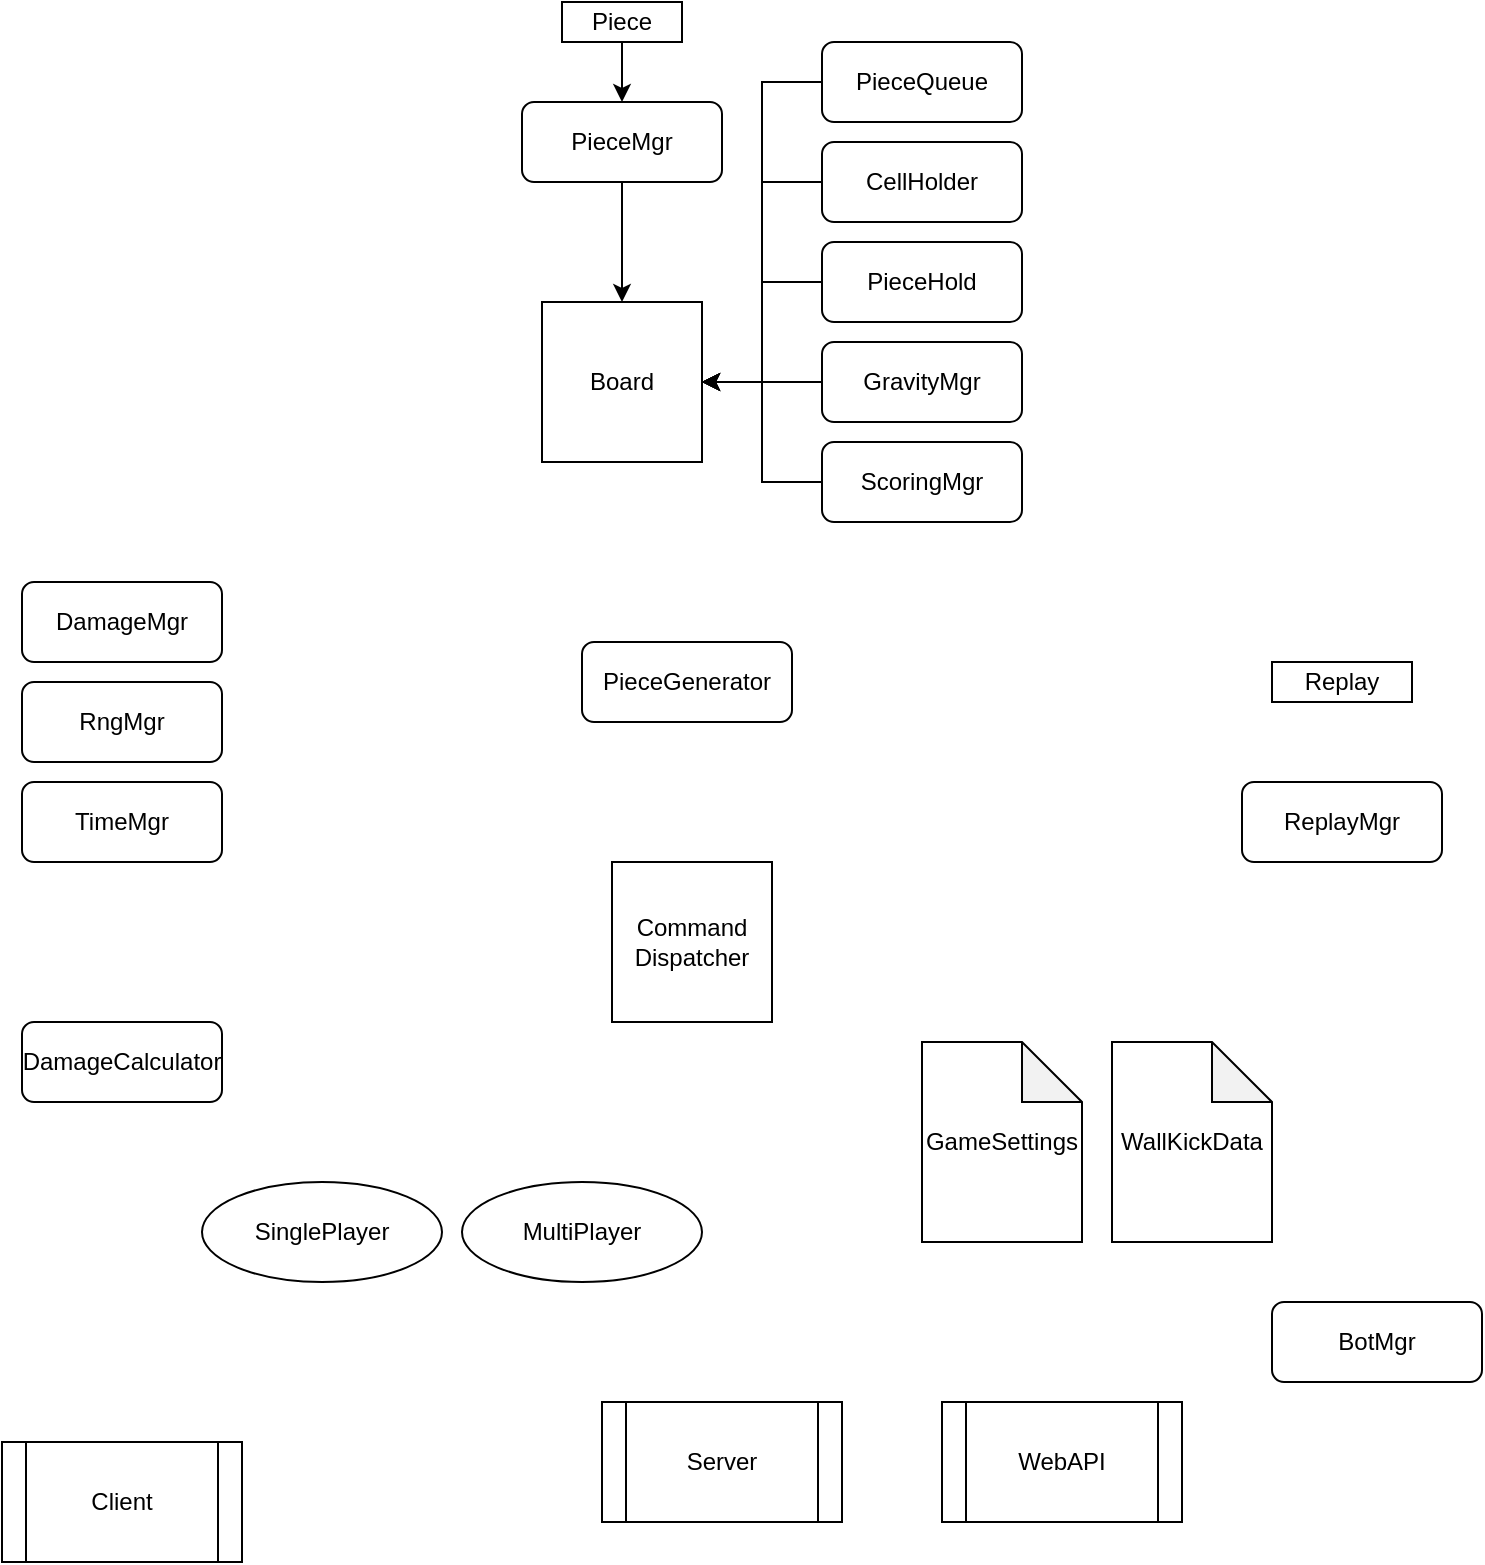 <mxfile version="22.1.5" type="github">
  <diagram name="Page-1" id="iUBQSQaToKHmCnrlWwti">
    <mxGraphModel dx="1218" dy="792" grid="1" gridSize="10" guides="1" tooltips="1" connect="1" arrows="1" fold="1" page="1" pageScale="1" pageWidth="850" pageHeight="1100" math="0" shadow="0">
      <root>
        <mxCell id="0" />
        <mxCell id="1" parent="0" />
        <mxCell id="gRkhLe_t51xYTLJYoDIM-1" value="&lt;div&gt;Board&lt;/div&gt;" style="whiteSpace=wrap;html=1;aspect=fixed;" parent="1" vertex="1">
          <mxGeometry x="310" y="430" width="80" height="80" as="geometry" />
        </mxCell>
        <mxCell id="M21ZovJgzNLoLPmh3TGy-5" style="edgeStyle=orthogonalEdgeStyle;rounded=0;orthogonalLoop=1;jettySize=auto;html=1;entryX=0.5;entryY=0;entryDx=0;entryDy=0;" edge="1" parent="1" source="M21ZovJgzNLoLPmh3TGy-3" target="M21ZovJgzNLoLPmh3TGy-4">
          <mxGeometry relative="1" as="geometry" />
        </mxCell>
        <mxCell id="M21ZovJgzNLoLPmh3TGy-3" value="&lt;div&gt;Piece&lt;/div&gt;" style="rounded=0;whiteSpace=wrap;html=1;" vertex="1" parent="1">
          <mxGeometry x="320" y="280" width="60" height="20" as="geometry" />
        </mxCell>
        <mxCell id="M21ZovJgzNLoLPmh3TGy-6" style="edgeStyle=orthogonalEdgeStyle;rounded=0;orthogonalLoop=1;jettySize=auto;html=1;exitX=0.5;exitY=1;exitDx=0;exitDy=0;entryX=0.5;entryY=0;entryDx=0;entryDy=0;" edge="1" parent="1" source="M21ZovJgzNLoLPmh3TGy-4" target="gRkhLe_t51xYTLJYoDIM-1">
          <mxGeometry relative="1" as="geometry" />
        </mxCell>
        <mxCell id="M21ZovJgzNLoLPmh3TGy-4" value="&lt;div&gt;PieceMgr&lt;/div&gt;" style="rounded=1;whiteSpace=wrap;html=1;" vertex="1" parent="1">
          <mxGeometry x="300" y="330" width="100" height="40" as="geometry" />
        </mxCell>
        <mxCell id="M21ZovJgzNLoLPmh3TGy-8" style="edgeStyle=orthogonalEdgeStyle;rounded=0;orthogonalLoop=1;jettySize=auto;html=1;entryX=1;entryY=0.5;entryDx=0;entryDy=0;" edge="1" parent="1" source="M21ZovJgzNLoLPmh3TGy-7" target="gRkhLe_t51xYTLJYoDIM-1">
          <mxGeometry relative="1" as="geometry" />
        </mxCell>
        <mxCell id="M21ZovJgzNLoLPmh3TGy-7" value="PieceQueue" style="rounded=1;whiteSpace=wrap;html=1;" vertex="1" parent="1">
          <mxGeometry x="450" y="300" width="100" height="40" as="geometry" />
        </mxCell>
        <mxCell id="M21ZovJgzNLoLPmh3TGy-9" value="&lt;div&gt;PieceGenerator&lt;/div&gt;" style="rounded=1;whiteSpace=wrap;html=1;" vertex="1" parent="1">
          <mxGeometry x="330" y="600" width="105" height="40" as="geometry" />
        </mxCell>
        <mxCell id="M21ZovJgzNLoLPmh3TGy-32" style="edgeStyle=orthogonalEdgeStyle;rounded=0;orthogonalLoop=1;jettySize=auto;html=1;" edge="1" parent="1" source="M21ZovJgzNLoLPmh3TGy-10" target="gRkhLe_t51xYTLJYoDIM-1">
          <mxGeometry relative="1" as="geometry" />
        </mxCell>
        <mxCell id="M21ZovJgzNLoLPmh3TGy-10" value="&lt;div&gt;PieceHold&lt;/div&gt;" style="rounded=1;whiteSpace=wrap;html=1;" vertex="1" parent="1">
          <mxGeometry x="450" y="400" width="100" height="40" as="geometry" />
        </mxCell>
        <mxCell id="M21ZovJgzNLoLPmh3TGy-11" value="&lt;div&gt;DamageCalculator&lt;/div&gt;" style="rounded=1;whiteSpace=wrap;html=1;" vertex="1" parent="1">
          <mxGeometry x="50" y="790" width="100" height="40" as="geometry" />
        </mxCell>
        <mxCell id="M21ZovJgzNLoLPmh3TGy-33" style="edgeStyle=orthogonalEdgeStyle;rounded=0;orthogonalLoop=1;jettySize=auto;html=1;entryX=1;entryY=0.5;entryDx=0;entryDy=0;" edge="1" parent="1" source="M21ZovJgzNLoLPmh3TGy-13" target="gRkhLe_t51xYTLJYoDIM-1">
          <mxGeometry relative="1" as="geometry" />
        </mxCell>
        <mxCell id="M21ZovJgzNLoLPmh3TGy-13" value="&lt;div&gt;GravityMgr&lt;/div&gt;" style="rounded=1;whiteSpace=wrap;html=1;" vertex="1" parent="1">
          <mxGeometry x="450" y="450" width="100" height="40" as="geometry" />
        </mxCell>
        <mxCell id="M21ZovJgzNLoLPmh3TGy-14" value="&lt;div&gt;GameSettings&lt;/div&gt;" style="shape=note;whiteSpace=wrap;html=1;backgroundOutline=1;darkOpacity=0.05;" vertex="1" parent="1">
          <mxGeometry x="500" y="800" width="80" height="100" as="geometry" />
        </mxCell>
        <mxCell id="M21ZovJgzNLoLPmh3TGy-34" style="edgeStyle=orthogonalEdgeStyle;rounded=0;orthogonalLoop=1;jettySize=auto;html=1;entryX=1;entryY=0.5;entryDx=0;entryDy=0;" edge="1" parent="1" source="M21ZovJgzNLoLPmh3TGy-15" target="gRkhLe_t51xYTLJYoDIM-1">
          <mxGeometry relative="1" as="geometry" />
        </mxCell>
        <mxCell id="M21ZovJgzNLoLPmh3TGy-15" value="&lt;div&gt;ScoringMgr&lt;/div&gt;" style="rounded=1;whiteSpace=wrap;html=1;" vertex="1" parent="1">
          <mxGeometry x="450" y="500" width="100" height="40" as="geometry" />
        </mxCell>
        <mxCell id="M21ZovJgzNLoLPmh3TGy-17" value="DamageMgr" style="rounded=1;whiteSpace=wrap;html=1;" vertex="1" parent="1">
          <mxGeometry x="50" y="570" width="100" height="40" as="geometry" />
        </mxCell>
        <mxCell id="M21ZovJgzNLoLPmh3TGy-18" value="Replay" style="rounded=0;whiteSpace=wrap;html=1;" vertex="1" parent="1">
          <mxGeometry x="675" y="610" width="70" height="20" as="geometry" />
        </mxCell>
        <mxCell id="M21ZovJgzNLoLPmh3TGy-19" value="RngMgr" style="rounded=1;whiteSpace=wrap;html=1;" vertex="1" parent="1">
          <mxGeometry x="50" y="620" width="100" height="40" as="geometry" />
        </mxCell>
        <mxCell id="M21ZovJgzNLoLPmh3TGy-20" value="TimeMgr" style="rounded=1;whiteSpace=wrap;html=1;" vertex="1" parent="1">
          <mxGeometry x="50" y="670" width="100" height="40" as="geometry" />
        </mxCell>
        <mxCell id="M21ZovJgzNLoLPmh3TGy-21" value="ReplayMgr" style="rounded=1;whiteSpace=wrap;html=1;" vertex="1" parent="1">
          <mxGeometry x="660" y="670" width="100" height="40" as="geometry" />
        </mxCell>
        <mxCell id="M21ZovJgzNLoLPmh3TGy-22" value="Server" style="shape=process;whiteSpace=wrap;html=1;backgroundOutline=1;" vertex="1" parent="1">
          <mxGeometry x="340" y="980" width="120" height="60" as="geometry" />
        </mxCell>
        <mxCell id="M21ZovJgzNLoLPmh3TGy-23" value="Client" style="shape=process;whiteSpace=wrap;html=1;backgroundOutline=1;" vertex="1" parent="1">
          <mxGeometry x="40" y="1000" width="120" height="60" as="geometry" />
        </mxCell>
        <mxCell id="M21ZovJgzNLoLPmh3TGy-24" value="WebAPI" style="shape=process;whiteSpace=wrap;html=1;backgroundOutline=1;" vertex="1" parent="1">
          <mxGeometry x="510" y="980" width="120" height="60" as="geometry" />
        </mxCell>
        <mxCell id="M21ZovJgzNLoLPmh3TGy-25" value="WallKickData" style="shape=note;whiteSpace=wrap;html=1;backgroundOutline=1;darkOpacity=0.05;" vertex="1" parent="1">
          <mxGeometry x="595" y="800" width="80" height="100" as="geometry" />
        </mxCell>
        <mxCell id="M21ZovJgzNLoLPmh3TGy-28" value="&lt;div&gt;Command&lt;/div&gt;&lt;div&gt;Dispatcher&lt;br&gt;&lt;/div&gt;" style="whiteSpace=wrap;html=1;aspect=fixed;" vertex="1" parent="1">
          <mxGeometry x="345" y="710" width="80" height="80" as="geometry" />
        </mxCell>
        <mxCell id="M21ZovJgzNLoLPmh3TGy-31" style="edgeStyle=orthogonalEdgeStyle;rounded=0;orthogonalLoop=1;jettySize=auto;html=1;entryX=1;entryY=0.5;entryDx=0;entryDy=0;" edge="1" parent="1" source="M21ZovJgzNLoLPmh3TGy-29" target="gRkhLe_t51xYTLJYoDIM-1">
          <mxGeometry relative="1" as="geometry" />
        </mxCell>
        <mxCell id="M21ZovJgzNLoLPmh3TGy-29" value="CellHolder" style="rounded=1;whiteSpace=wrap;html=1;" vertex="1" parent="1">
          <mxGeometry x="450" y="350" width="100" height="40" as="geometry" />
        </mxCell>
        <mxCell id="M21ZovJgzNLoLPmh3TGy-39" value="SinglePlayer" style="ellipse;whiteSpace=wrap;html=1;" vertex="1" parent="1">
          <mxGeometry x="140" y="870" width="120" height="50" as="geometry" />
        </mxCell>
        <mxCell id="M21ZovJgzNLoLPmh3TGy-40" value="MultiPlayer" style="ellipse;whiteSpace=wrap;html=1;" vertex="1" parent="1">
          <mxGeometry x="270" y="870" width="120" height="50" as="geometry" />
        </mxCell>
        <mxCell id="M21ZovJgzNLoLPmh3TGy-41" value="BotMgr" style="rounded=1;whiteSpace=wrap;html=1;" vertex="1" parent="1">
          <mxGeometry x="675" y="930" width="105" height="40" as="geometry" />
        </mxCell>
      </root>
    </mxGraphModel>
  </diagram>
</mxfile>
